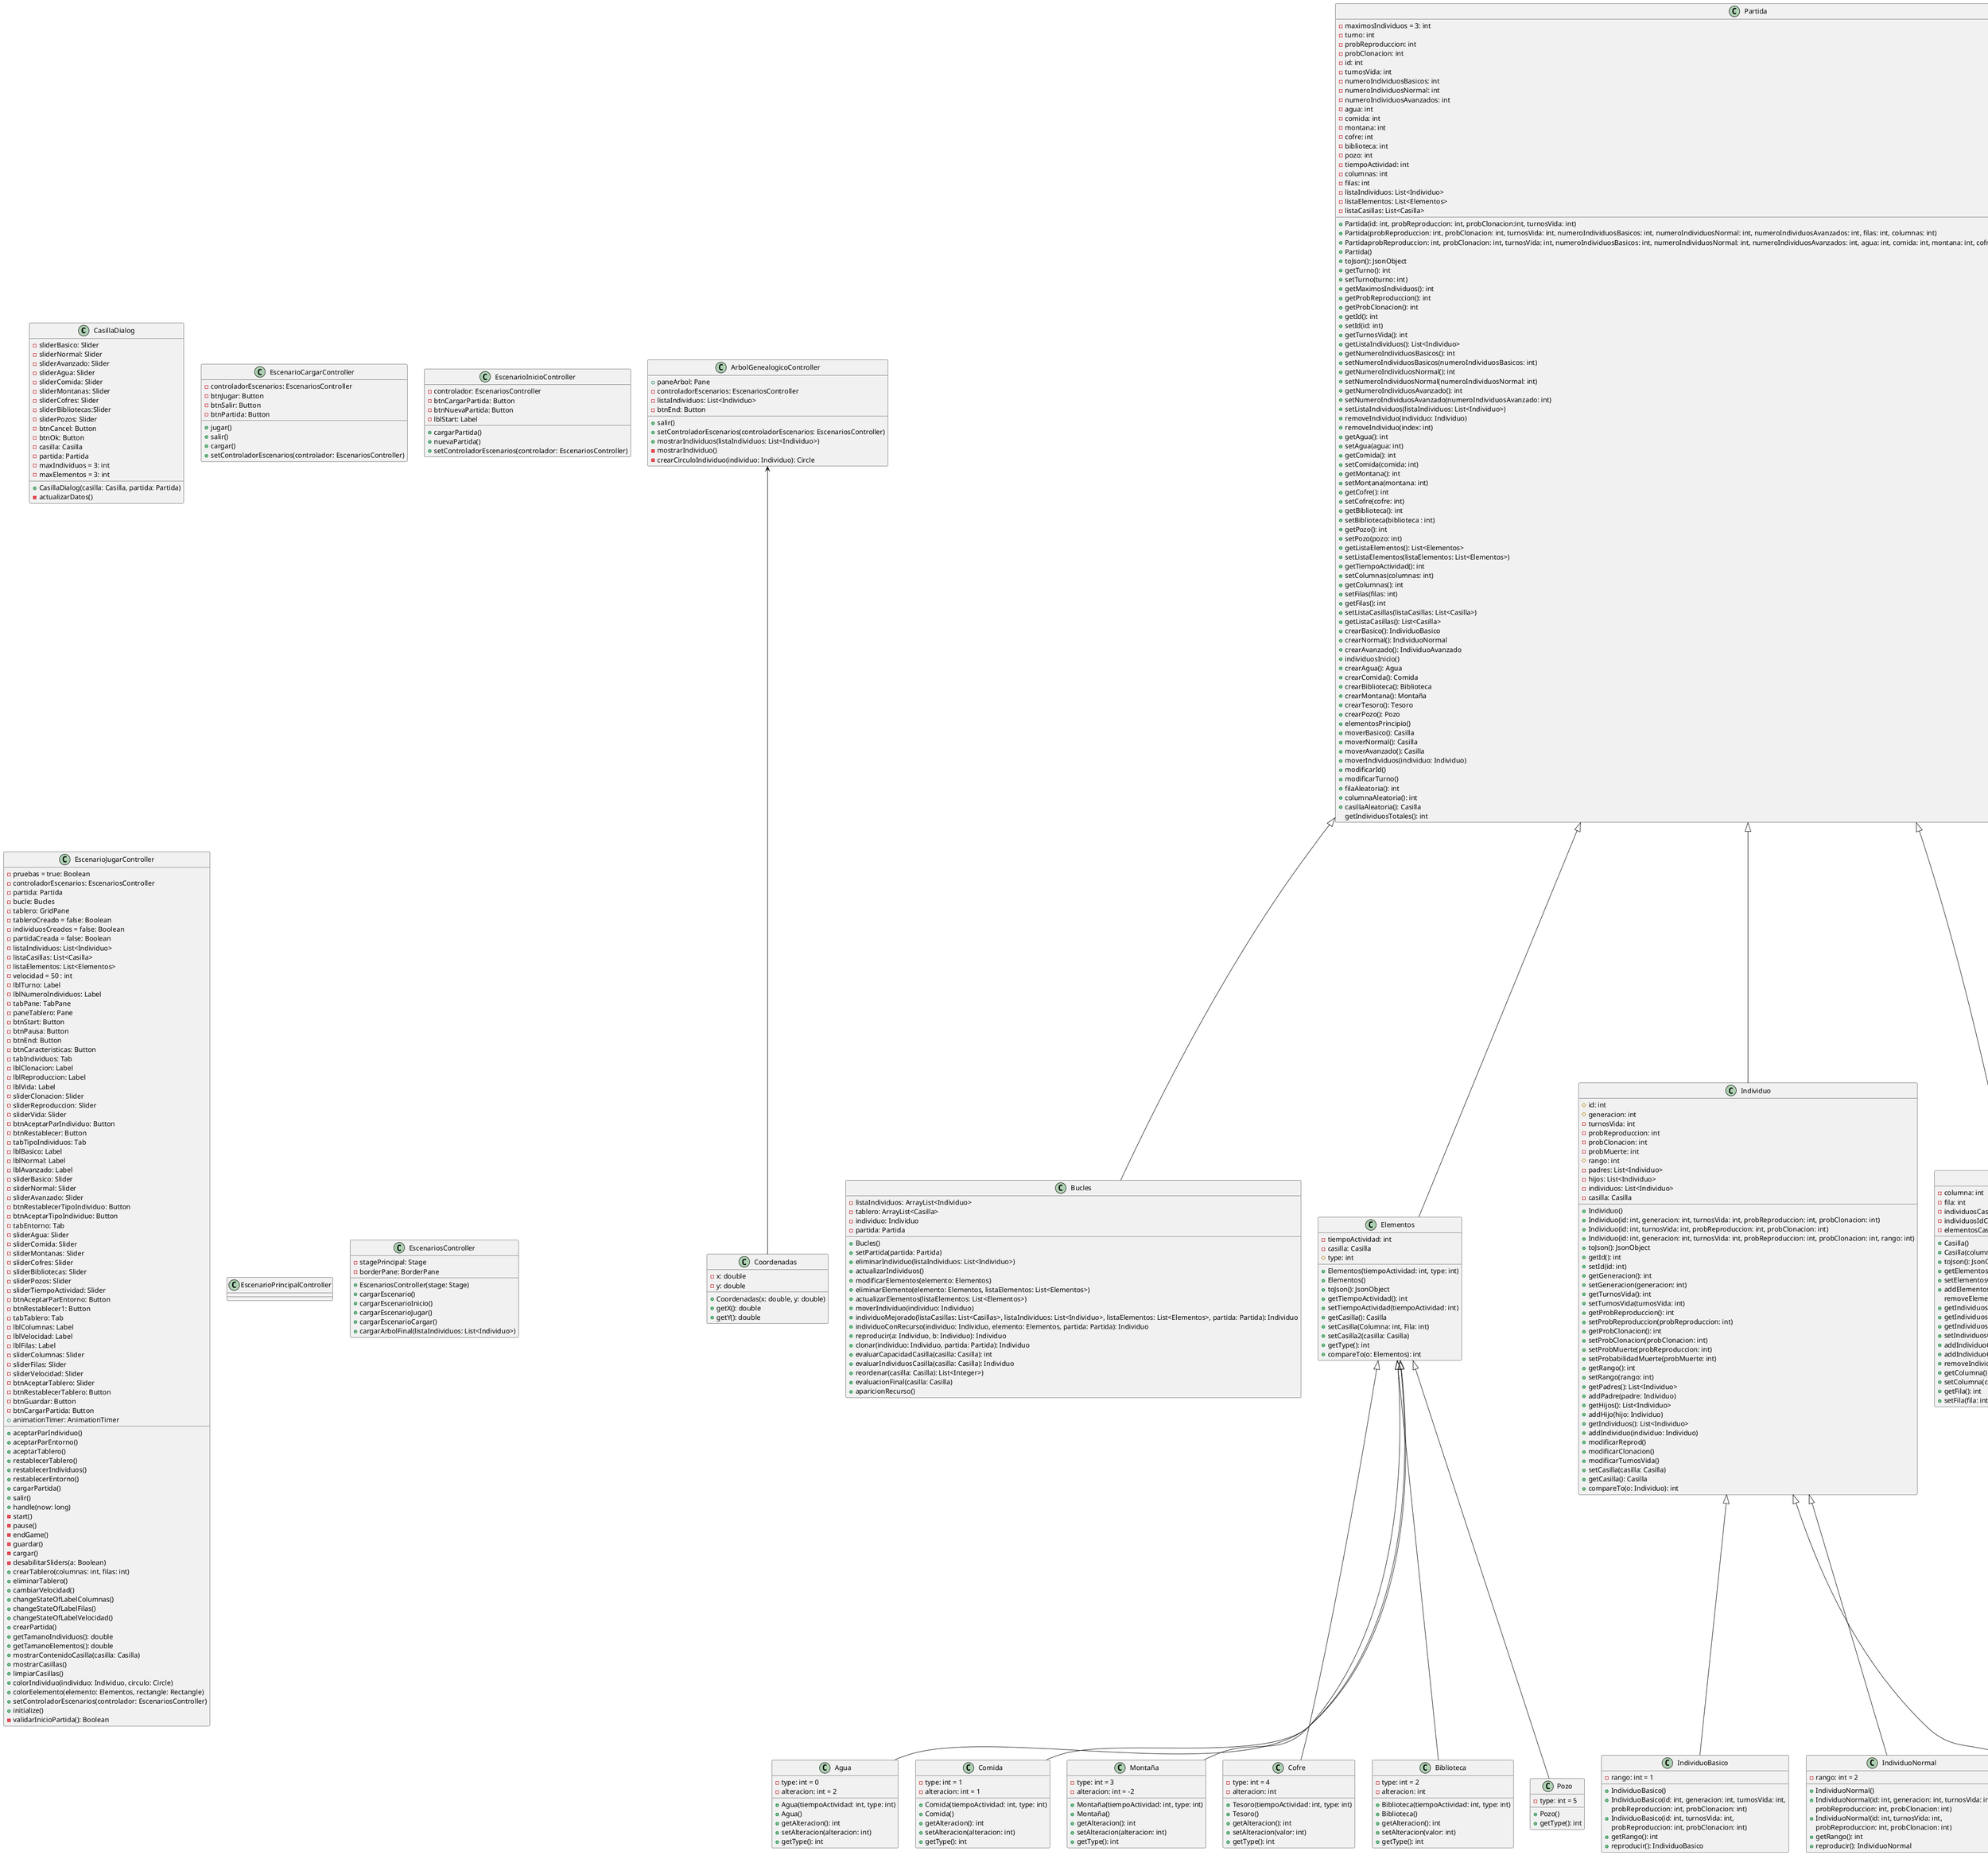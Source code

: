 @startuml
'https://plantuml.com/class-diagram

class CasillaDialog
class ArbolGenealogicoController
class EscenarioCargarController
class EscenarioInicioController
class EscenarioJugarController
class EscenarioPrincipalController
class EscenariosController

class Partida
class Bucles
class Elementos
class Individuo
class Casilla
class PartidaCasilla

class IndividuoBasico
class IndividuoNormal
class IndividuoAvanzado

class Agua
class Comida
class Montaña
class Cofre
class Biblioteca
class Pozo

Partida <|-- Bucles
Partida <|-- Elementos
Partida <|-- Individuo
Partida <|-- Casilla
Partida <|-- PartidaCasilla

class Partida{
-maximosIndividuos = 3: int
-turno: int
-probReproduccion: int
-probClonacion: int
-id: int
-turnosVida: int
-numeroIndividuosBasicos: int
-numeroIndividuosNormal: int
-numeroIndividuosAvanzados: int
-agua: int
-comida: int
-montana: int
-cofre: int
-biblioteca: int
-pozo: int
-tiempoActividad: int
-columnas: int
-filas: int
-listaIndividuos: List<Individuo>
-listaElementos: List<Elementos>
-listaCasillas: List<Casilla>
+Partida(id: int, probReproduccion: int, probClonacion:int, turnosVida: int)
+Partida(probReproduccion: int, probClonacion: int, turnosVida: int, numeroIndividuosBasicos: int, numeroIndividuosNormal: int, numeroIndividuosAvanzados: int, filas: int, columnas: int)
+PartidaprobReproduccion: int, probClonacion: int, turnosVida: int, numeroIndividuosBasicos: int, numeroIndividuosNormal: int, numeroIndividuosAvanzados: int, agua: int, comida: int, montana: int, cofre: int, biblioteca: int, pozo: int,filas: int, columnas: int)
+Partida()
+toJson(): JsonObject
+getTurno(): int
+setTurno(turno: int)
+getMaximosIndividuos(): int
+getProbReproduccion(): int
+getProbClonacion(): int
+getId(): int
+setId(id: int)
+getTurnosVida(): int
+getListaIndividuos(): List<Individuo>
+getNumeroIndividuosBasicos(): int
+setNumeroIndividuosBasicos(numeroIndividuosBasicos: int)
+getNumeroIndividuosNormal(): int
+setNumeroIndividuosNormal(numeroIndividuosNormal: int)
+getNumeroIndividuosAvanzado(): int
+setNumeroIndividuosAvanzado(numeroIndividuosAvanzado: int)
+setListaIndividuos(listaIndividuos: List<Individuo>)
+removeIndividuo(individuo: Individuo)
+removeIndividuo(index: int)
+getAgua(): int
+setAgua(agua: int)
+getComida(): int
+setComida(comida: int)
+getMontana(): int
+setMontana(montana: int)
+getCofre(): int
+setCofre(cofre: int)
+getBiblioteca(): int
+setBiblioteca(biblioteca : int)
+getPozo(): int
+setPozo(pozo: int)
+getListaElementos(): List<Elementos>
+setListaElementos(listaElementos: List<Elementos>)
+getTiempoActividad(): int
+setColumnas(columnas: int)
+getColumnas(): int
+setFilas(filas: int)
+getFilas(): int
+setListaCasillas(listaCasillas: List<Casilla>)
+getListaCasillas(): List<Casilla>
+crearBasico(): IndividuoBasico
+crearNormal(): IndividuoNormal
+crearAvanzado(): IndividuoAvanzado
+individuosInicio()
+crearAgua(): Agua
+crearComida(): Comida
+crearBiblioteca(): Biblioteca
+crearMontana(): Montaña
+crearTesoro(): Tesoro
+crearPozo(): Pozo
+elementosPrincipio()
+moverBasico(): Casilla
+moverNormal(): Casilla
+moverAvanzado(): Casilla
+moverIndividuos(individuo: Individuo)
+modificarId()
+modificarTurno()
+filaAleatoria(): int
+columnaAleatoria(): int
+casillaAleatoria(): Casilla
getIndividuosTotales(): int
}

Individuo <|-- IndividuoBasico
Individuo <|-- IndividuoNormal
Individuo <|-- IndividuoAvanzado

class Individuo{
#id: int
#generacion: int
-turnosVida: int
-probReproduccion: int
-probClonacion: int
-probMuerte: int
#rango: int
-padres: List<Individuo>
-hijos: List<Individuo>
-individuos: List<Individuo>
-casilla: Casilla
+Individuo()
+Individuo(id: int, generacion: int, turnosVida: int, probReproduccion: int, probClonacion: int)
+Individuo(id: int, turnosVida: int, probReproduccion: int, probClonacion: int)
+Individuo(id: int, generacion: int, turnosVida: int, probReproduccion: int, probClonacion: int, rango: int)
+toJson(): JsonObject
+getId(): int
+setId(id: int)
+getGeneracion(): int
+setGeneracion(generacion: int)
+getTurnosVida(): int
+setTurnosVida(turnosVida: int)
+getProbReproduccion(): int
+setProbReproduccion(probReproduccion: int)
+getProbClonacion(): int
+setProbClonacion(probClonacion: int)
+setProbMuerte(probReproduccion: int)
+setProbabilidadMuerte(probMuerte: int)
+getRango(): int
+setRango(rango: int)
+getPadres(): List<Individuo>
+addPadre(padre: Individuo)
+getHijos(): List<Individuo>
+addHijo(hijo: Individuo)
+getIndividuos(): List<Individuo>
+addIndividuo(individuo: Individuo)
+modificarReprod()
+modificarClonacion()
+modificarTurnosVida()
+setCasilla(casilla: Casilla)
+getCasilla(): Casilla
+compareTo(o: Individuo): int
}

class IndividuoBasico{
-rango: int = 1
+IndividuoBasico()
+IndividuoBasico(id: int, generacion: int, turnosVida: int,
probReproduccion: int, probClonacion: int)
+IndividuoBasico(id: int, turnosVida: int,
probReproduccion: int, probClonacion: int)
+getRango(): int
+reproducir(): IndividuoBasico
}

class IndividuoNormal{
-rango: int = 2
+IndividuoNormal()
+IndividuoNormal(id: int, generacion: int, turnosVida: int,
probReproduccion: int, probClonacion: int)
+IndividuoNormal(id: int, turnosVida: int,
probReproduccion: int, probClonacion: int)
+getRango(): int
+reproducir(): IndividuoNormal
}

class IndividuoAvanzado{
-rango: int = 3
+IndividuoAvanzado()
+IndividuoAvanzado(id: int, generacion: int, turnosVida: int,
probReproduccion: int, probClonacion: int)
+IndividuoAvanzado(id: int, turnosVida: int,
probReproduccion: int, probClonacion: int)
+getRango(): int
+reproducir(): IndividuoAvanzado
}

Elementos <|-- Agua
Elementos <|-- Comida
Elementos <|-- Montaña
Elementos <|-- Cofre
Elementos <|-- Biblioteca
Elementos <|-- Pozo

class Elementos{
-tiempoActividad: int
-casilla: Casilla
#type: int
+Elementos(tiempoActividad: int, type: int)
+Elementos()
+toJson(): JsonObject
+getTiempoActividad(): int
+setTiempoActividad(tiempoActividad: int)
+getCasilla(): Casilla
+setCasilla(Columna: int, Fila: int)
+setCasilla2(casilla: Casilla)
+getType(): int
+compareTo(o: Elementos): int
}

class Agua{
-type: int = 0
-alteracion: int = 2
+Agua(tiempoActividad: int, type: int)
+Agua()
+getAlteracion(): int
+setAlteracion(alteracion: int)
+getType(): int
}

class Comida{
-type: int = 1
-alteracion: int = 1
+Comida(tiempoActividad: int, type: int)
+Comida()
+getAlteracion(): int
+setAlteracion(alteracion: int)
+getType(): int
}

class Montaña{
-type: int = 3
-alteracion: int = -2
+Montaña(tiempoActividad: int, type: int)
+Montaña()
+getAlteracion(): int
+setAlteracion(alteracion: int)
+getType(): int
}

class Cofre{
-type: int = 4
-alteracion: int
+Tesoro(tiempoActividad: int, type: int)
+Tesoro()
+getAlteracion(): int
+setAlteracion(valor: int)
+getType(): int
}

class Biblioteca{
-type: int = 2
-alteracion: int
+Biblioteca(tiempoActividad: int, type: int)
+Biblioteca()
+getAlteracion(): int
+setAlteracion(valor: int)
+getType(): int
}

class Pozo{
-type: int = 5
+Pozo()
+getType(): int
}

class Bucles{
-listaIndividuos: ArrayList<Individuo>
-tablero: ArrayList<Casilla>
-individuo: Individuo
-partida: Partida
+Bucles()
+setPartida(partida: Partida)
+eliminarIndividuo(listaIndividuos: List<Individuo>)
+actualizarIndividuos()
+modificarElementos(elemento: Elementos)
+eliminarElemento(elemento: Elementos, listaElementos: List<Elementos>)
+actualizarElementos(listaElementos: List<Elementos>)
+moverIndividuo(individuo: Individuo)
+individuoMejorado(listaCasillas: List<Casillas>, listaIndividuos: List<Individuo>, listaElementos: List<Elementos>, partida: Partida): Individuo
+individuoConRecurso(individuo: Individuo, elemento: Elementos, partida: Partida): Individuo
+reproducir(a: Individuo, b: Individuo): Individuo
+clonar(individuo: Individuo, partida: Partida): Individuo
+evaluarCapacidadCasilla(casilla: Casilla): int
+evaluarIndividuosCasilla(casilla: Casilla): Individuo
+reordenar(casilla: Casilla): List<Integer>)
+evaluacionFinal(casilla: Casilla)
+aparicionRecurso()
}

Casilla <-- Pane

class Casilla{
-columna: int
-fila: int
-individuosCasilla: List<Individuo>
-individuosIdCasilla: List<Integer>
-elementosCasilla: List<Elementos>
+Casilla()
+Casilla(columna: int, fila: int)
+toJson(): JsonObject
+getElementosCasilla(): List<Elementos>
+setElementosCasilla(elementosCasilla: List<Elementos>)
+addElementosCasilla(elemento: Elementos)
removeElementoCasilla(elemento: Elementos)
+getIndividuosCasilla(): List<Individuo>
+getIndividuosIdCasilla(): List<Integer>
+getIndividuosTotales(): int
+setIndividuosCasilla(listaIndividuos: List<Individuo>)
+addIndividuoCasilla(individuo: Individuo)
+addIndividuoCasilla()
+removeIndividuoCasilla(individuo: Individuo)
+getColumna(): int
+setColumna(columna: int)
+getFila(): int
+setFila(fila: int)
}

class PartidaCasilla{
casilla: Casilla
partida: Partida
+PartidaCasilla()
+PartidaCasilla(casilla: Casilla, partida: Partida)
+getCasilla(): Casilla
+setCasilla(casilla: Casilla)
+getPartida(): Partida
+setPartida(partida: Partida)
}

class CasillaDialog{
-sliderBasico: Slider
-sliderNormal: Slider
-sliderAvanzado: Slider
-sliderAgua: Slider
-sliderComida: Slider
-sliderMontanas: Slider
-sliderCofres: Slider
-sliderBibliotecas:Slider
-sliderPozos: Slider
-btnCancel: Button
-btnOk: Button
-casilla: Casilla
-partida: Partida
-maxIndividuos = 3: int
-maxElementos = 3: int
+CasillaDialog(casilla: Casilla, partida: Partida)
-actualizarDatos()
}

class ArbolGenealogicoController{
+paneArbol: Pane
-controladorEscenarios: EscenariosController
-listaIndividuos: List<Individuo>
-btnEnd: Button
+salir()
+setControladorEscenarios(controladorEscenarios: EscenariosController)
+mostrarIndividuos(listaIndividuos: List<Individuo>)
-mostrarIndividuo()
-crearCirculoIndividuo(individuo: Individuo): Circle
}

ArbolGenealogicoController <-- Coordenadas

class Coordenadas{
-x: double
-y: double
+Coordenadas(x: double, y: double)
+getX(): double
+getY(): double
}

class EscenarioCargarController{
-controladorEscenarios: EscenariosController
-btnJugar: Button
-btnSalir: Button
-btnPartida: Button
+jugar()
+salir()
+cargar()
+setControladorEscenarios(controlador: EscenariosController)
}


class EscenarioInicioController{
-controlador: EscenariosController
-btnCargarPartida: Button
-btnNuevaPartida: Button
-lblStart: Label
+cargarPartida()
+nuevaPartida()
+setControladorEscenarios(controlador: EscenariosController)
}

class EscenarioJugarController{
-pruebas = true: Boolean
-controladorEscenarios: EscenariosController
-partida: Partida
-bucle: Bucles
-tablero: GridPane
-tableroCreado = false: Boolean
-individuosCreados = false: Boolean
-partidaCreada = false: Boolean
-listaIndividuos: List<Individuo>
-listaCasillas: List<Casilla>
-listaElementos: List<Elementos>
-velocidad = 50 : int
-lblTurno: Label
-lblNumeroIndividuos: Label
-tabPane: TabPane
-paneTablero: Pane
-btnStart: Button
-btnPausa: Button
-btnEnd: Button
-btnCaracteristicas: Button
-tabIndividuos: Tab
-lblClonacion: Label
-lblReproduccion: Label
-lblVida: Label
-sliderClonacion: Slider
-sliderReproduccion: Slider
-sliderVida: Slider
-btnAceptarParIndividuo: Button
-btnRestablecer: Button
-tabTipoIndividuos: Tab
-lblBasico: Label
-lblNormal: Label
-lblAvanzado: Label
-sliderBasico: Slider
-sliderNormal: Slider
-sliderAvanzado: Slider
-btnRestablecerTipoIndividuo: Button
-btnAceptarTipoIndividuo: Button
-tabEntorno: Tab
-sliderAgua: Slider
-sliderComida: Slider
-sliderMontanas: Slider
-sliderCofres: Slider
-sliderBibliotecas: Slider
-sliderPozos: Slider
-sliderTiempoActividad: Slider
-btnAceptarParEntorno: Button
-btnRestablecer1: Button
-tabTablero: Tab
-lblColumnas: Label
-lblVelocidad: Label
-lblFilas: Label
-sliderColumnas: Slider
-sliderFilas: Slider
-sliderVelocidad: Slider
-btnAceptarTablero: Slider
-btnRestablecerTablero: Button
-btnGuardar: Button
-btnCargarPartida: Button
+aceptarParIndividuo()
+aceptarParEntorno()
+aceptarTablero()
+restablecerTablero()
+restablecerIndividuos()
+restablecerEntorno()
+cargarPartida()
+salir()
+animationTimer: AnimationTimer
+handle(now: long)
-start()
-pause()
-endGame()
-guardar()
-cargar()
-desabilitarSliders(a: Boolean)
+crearTablero(columnas: int, filas: int)
+eliminarTablero()
+cambiarVelocidad()
+changeStateOfLabelColumnas()
+changeStateOfLabelFilas()
+changeStateOfLabelVelocidad()
+crearPartida()
+getTamanoIndividuos(): double
+getTamanoElementos(): double
+mostrarContenidoCasilla(casilla: Casilla)
+mostrarCasillas()
+limpiarCasillas()
+colorIndividuo(individuo: Individuo, circulo: Circle)
+colorEelemento(elemento: Elementos, rectangle: Rectangle)
+setControladorEscenarios(controlador: EscenariosController)
+initialize()
-validarInicioPartida(): Boolean
}

class EscenarioPrincipalController{
}

class EscenariosController{
-stagePrincipal: Stage
-borderPane: BorderPane
+EscenariosController(stage: Stage)
+cargarEscenario()
+cargarEscenarioInicio()
+cargarEscenarioJugar()
+cargarEscenarioCargar()
+cargarArbolFinal(listaIndividuos: List<Individuo>)
}

@enduml